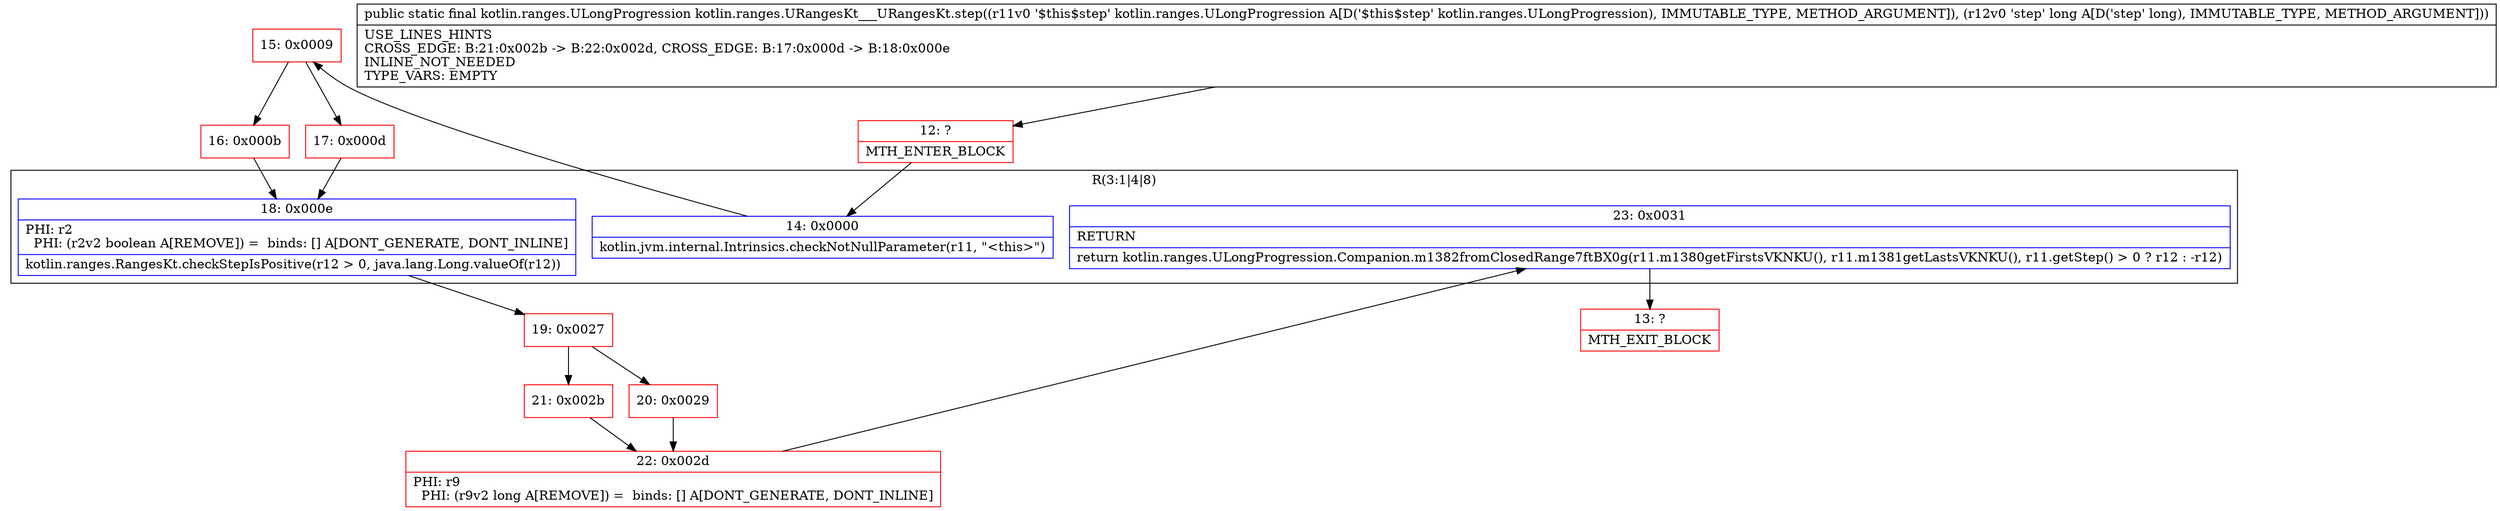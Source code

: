 digraph "CFG forkotlin.ranges.URangesKt___URangesKt.step(Lkotlin\/ranges\/ULongProgression;J)Lkotlin\/ranges\/ULongProgression;" {
subgraph cluster_Region_1299896232 {
label = "R(3:1|4|8)";
node [shape=record,color=blue];
Node_14 [shape=record,label="{14\:\ 0x0000|kotlin.jvm.internal.Intrinsics.checkNotNullParameter(r11, \"\<this\>\")\l}"];
Node_18 [shape=record,label="{18\:\ 0x000e|PHI: r2 \l  PHI: (r2v2 boolean A[REMOVE]) =  binds: [] A[DONT_GENERATE, DONT_INLINE]\l|kotlin.ranges.RangesKt.checkStepIsPositive(r12 \> 0, java.lang.Long.valueOf(r12))\l}"];
Node_23 [shape=record,label="{23\:\ 0x0031|RETURN\l|return kotlin.ranges.ULongProgression.Companion.m1382fromClosedRange7ftBX0g(r11.m1380getFirstsVKNKU(), r11.m1381getLastsVKNKU(), r11.getStep() \> 0 ? r12 : \-r12)\l}"];
}
Node_12 [shape=record,color=red,label="{12\:\ ?|MTH_ENTER_BLOCK\l}"];
Node_15 [shape=record,color=red,label="{15\:\ 0x0009}"];
Node_16 [shape=record,color=red,label="{16\:\ 0x000b}"];
Node_19 [shape=record,color=red,label="{19\:\ 0x0027}"];
Node_20 [shape=record,color=red,label="{20\:\ 0x0029}"];
Node_22 [shape=record,color=red,label="{22\:\ 0x002d|PHI: r9 \l  PHI: (r9v2 long A[REMOVE]) =  binds: [] A[DONT_GENERATE, DONT_INLINE]\l}"];
Node_13 [shape=record,color=red,label="{13\:\ ?|MTH_EXIT_BLOCK\l}"];
Node_21 [shape=record,color=red,label="{21\:\ 0x002b}"];
Node_17 [shape=record,color=red,label="{17\:\ 0x000d}"];
MethodNode[shape=record,label="{public static final kotlin.ranges.ULongProgression kotlin.ranges.URangesKt___URangesKt.step((r11v0 '$this$step' kotlin.ranges.ULongProgression A[D('$this$step' kotlin.ranges.ULongProgression), IMMUTABLE_TYPE, METHOD_ARGUMENT]), (r12v0 'step' long A[D('step' long), IMMUTABLE_TYPE, METHOD_ARGUMENT]))  | USE_LINES_HINTS\lCROSS_EDGE: B:21:0x002b \-\> B:22:0x002d, CROSS_EDGE: B:17:0x000d \-\> B:18:0x000e\lINLINE_NOT_NEEDED\lTYPE_VARS: EMPTY\l}"];
MethodNode -> Node_12;Node_14 -> Node_15;
Node_18 -> Node_19;
Node_23 -> Node_13;
Node_12 -> Node_14;
Node_15 -> Node_16;
Node_15 -> Node_17;
Node_16 -> Node_18;
Node_19 -> Node_20;
Node_19 -> Node_21;
Node_20 -> Node_22;
Node_22 -> Node_23;
Node_21 -> Node_22;
Node_17 -> Node_18;
}

